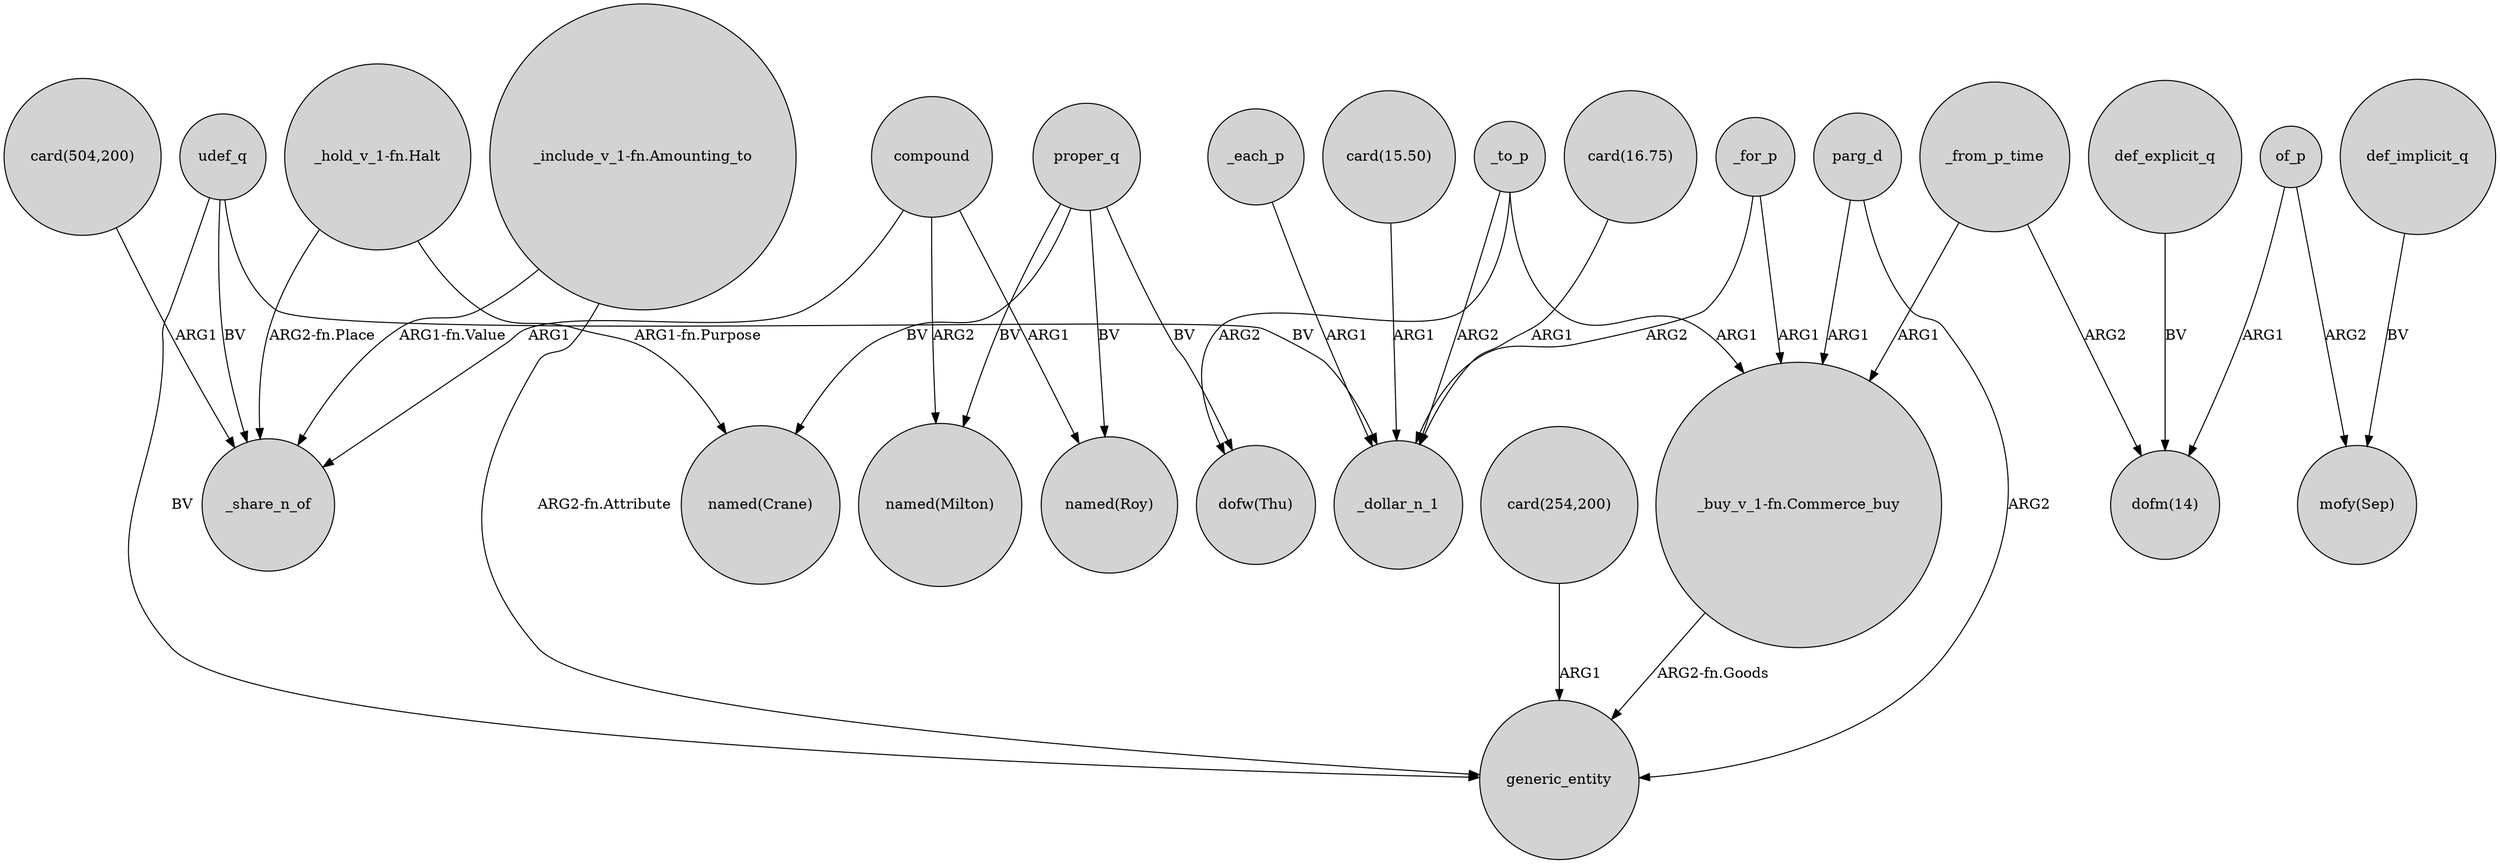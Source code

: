digraph {
	node [shape=circle style=filled]
	"_hold_v_1-fn.Halt" -> _share_n_of [label="ARG2-fn.Place"]
	"card(16.75)" -> _dollar_n_1 [label=ARG1]
	parg_d -> "_buy_v_1-fn.Commerce_buy" [label=ARG1]
	proper_q -> "named(Milton)" [label=BV]
	compound -> _share_n_of [label=ARG1]
	def_explicit_q -> "dofm(14)" [label=BV]
	"card(15.50)" -> _dollar_n_1 [label=ARG1]
	proper_q -> "dofw(Thu)" [label=BV]
	def_implicit_q -> "mofy(Sep)" [label=BV]
	_from_p_time -> "dofm(14)" [label=ARG2]
	"_hold_v_1-fn.Halt" -> "named(Crane)" [label="ARG1-fn.Purpose"]
	_to_p -> "_buy_v_1-fn.Commerce_buy" [label=ARG1]
	_to_p -> _dollar_n_1 [label=ARG2]
	of_p -> "mofy(Sep)" [label=ARG2]
	udef_q -> generic_entity [label=BV]
	_from_p_time -> "_buy_v_1-fn.Commerce_buy" [label=ARG1]
	_for_p -> "_buy_v_1-fn.Commerce_buy" [label=ARG1]
	proper_q -> "named(Crane)" [label=BV]
	"_include_v_1-fn.Amounting_to" -> generic_entity [label="ARG2-fn.Attribute"]
	of_p -> "dofm(14)" [label=ARG1]
	_for_p -> _dollar_n_1 [label=ARG2]
	udef_q -> _share_n_of [label=BV]
	proper_q -> "named(Roy)" [label=BV]
	"card(504,200)" -> _share_n_of [label=ARG1]
	udef_q -> _dollar_n_1 [label=BV]
	_to_p -> "dofw(Thu)" [label=ARG2]
	_each_p -> _dollar_n_1 [label=ARG1]
	compound -> "named(Milton)" [label=ARG2]
	compound -> "named(Roy)" [label=ARG1]
	"card(254,200)" -> generic_entity [label=ARG1]
	"_include_v_1-fn.Amounting_to" -> _share_n_of [label="ARG1-fn.Value"]
	"_buy_v_1-fn.Commerce_buy" -> generic_entity [label="ARG2-fn.Goods"]
	parg_d -> generic_entity [label=ARG2]
}
